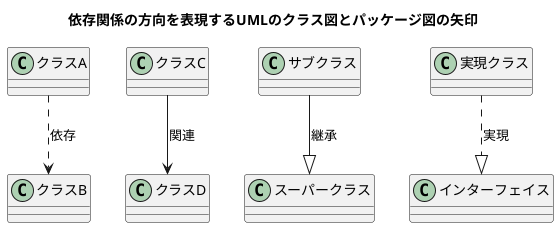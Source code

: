 @startuml class_dependency
top to bottom direction
title 依存関係の方向を表現するUMLのクラス図とパッケージ図の矢印
クラスA ..> クラスB : 依存
クラスC --> クラスD : 関連
サブクラス --|> スーパークラス : 継承
実現クラス ..|> インターフェイス : 実現
@enduml
